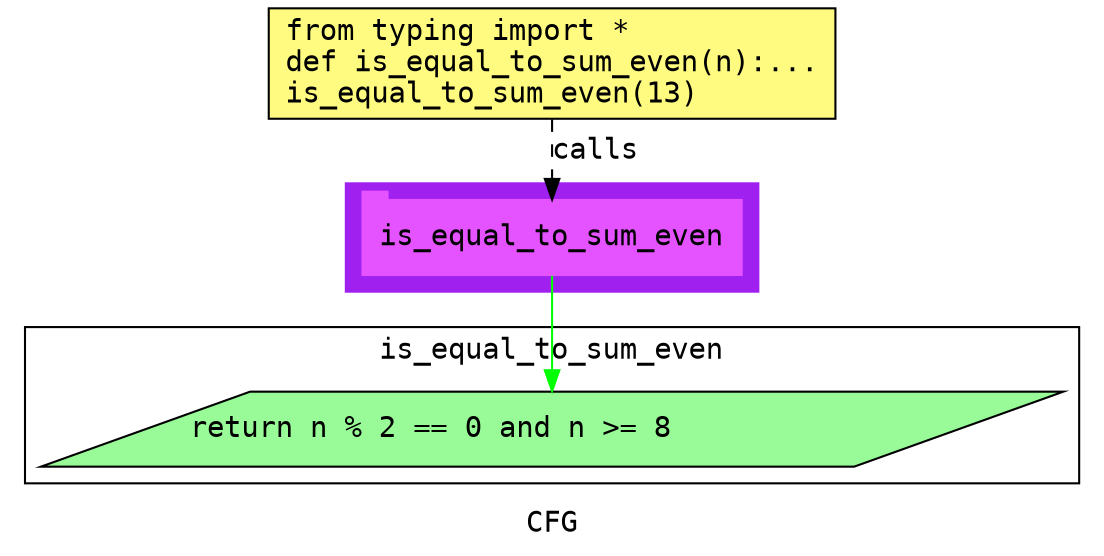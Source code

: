 digraph cluster968CFG {
	graph [bb="0,0,504,259",
		compound=True,
		fontname="DejaVu Sans Mono",
		label=CFG,
		lheight=0.21,
		lp="252,11.5",
		lwidth=0.35,
		pack=False,
		rankdir=TB,
		ranksep=0.02
	];
	node [fontname="DejaVu Sans Mono",
		label="\N"
	];
	edge [fontname="DejaVu Sans Mono"];
	subgraph cluster_1 {
		graph [bb="153,123,351,175",
			color=purple,
			compound=true,
			fontname="DejaVu Sans Mono",
			label="",
			rankdir=TB,
			ranksep=0.02,
			shape=tab,
			style=filled
		];
		node [fontname="DejaVu Sans Mono"];
		edge [fontname="DejaVu Sans Mono"];
		6	[color="#E552FF",
			height=0.5,
			label=is_equal_to_sum_even,
			linenum="[7]",
			pos="252,149",
			shape=tab,
			style=filled,
			width=2.5278];
	}
	subgraph cluster4is_equal_to_sum_even {
		graph [bb="8,31,496,106",
			compound=True,
			fontname="DejaVu Sans Mono",
			label=is_equal_to_sum_even,
			lheight=0.21,
			lp="252,94.5",
			lwidth=2.31,
			pack=False,
			rankdir=TB,
			ranksep=0.02
		];
		node [fontname="DejaVu Sans Mono"];
		edge [fontname="DejaVu Sans Mono"];
		3	[fillcolor="#98fb98",
			height=0.5,
			label="return n % 2 == 0 and n >= 8\l",
			linenum="[5]",
			pos="252,57",
			shape=parallelogram,
			style="filled,solid",
			width=6.5647];
	}
	1	[fillcolor="#FFFB81",
		height=0.73611,
		label="from typing import *\ldef is_equal_to_sum_even(n):...\lis_equal_to_sum_even(13)\l",
		linenum="[1]",
		pos="252,232.5",
		shape=rectangle,
		style="filled,solid",
		width=3.7778];
	1 -> 6	[label=calls,
		lp="273,190.5",
		pos="e,252,167.13 252,205.71 252,196.66 252,186.47 252,177.3",
		style=dashed];
	6 -> 3	[color=green,
		pos="e,252,75.3 252,130.65 252,117.82 252,100.11 252,85.381"];
}
